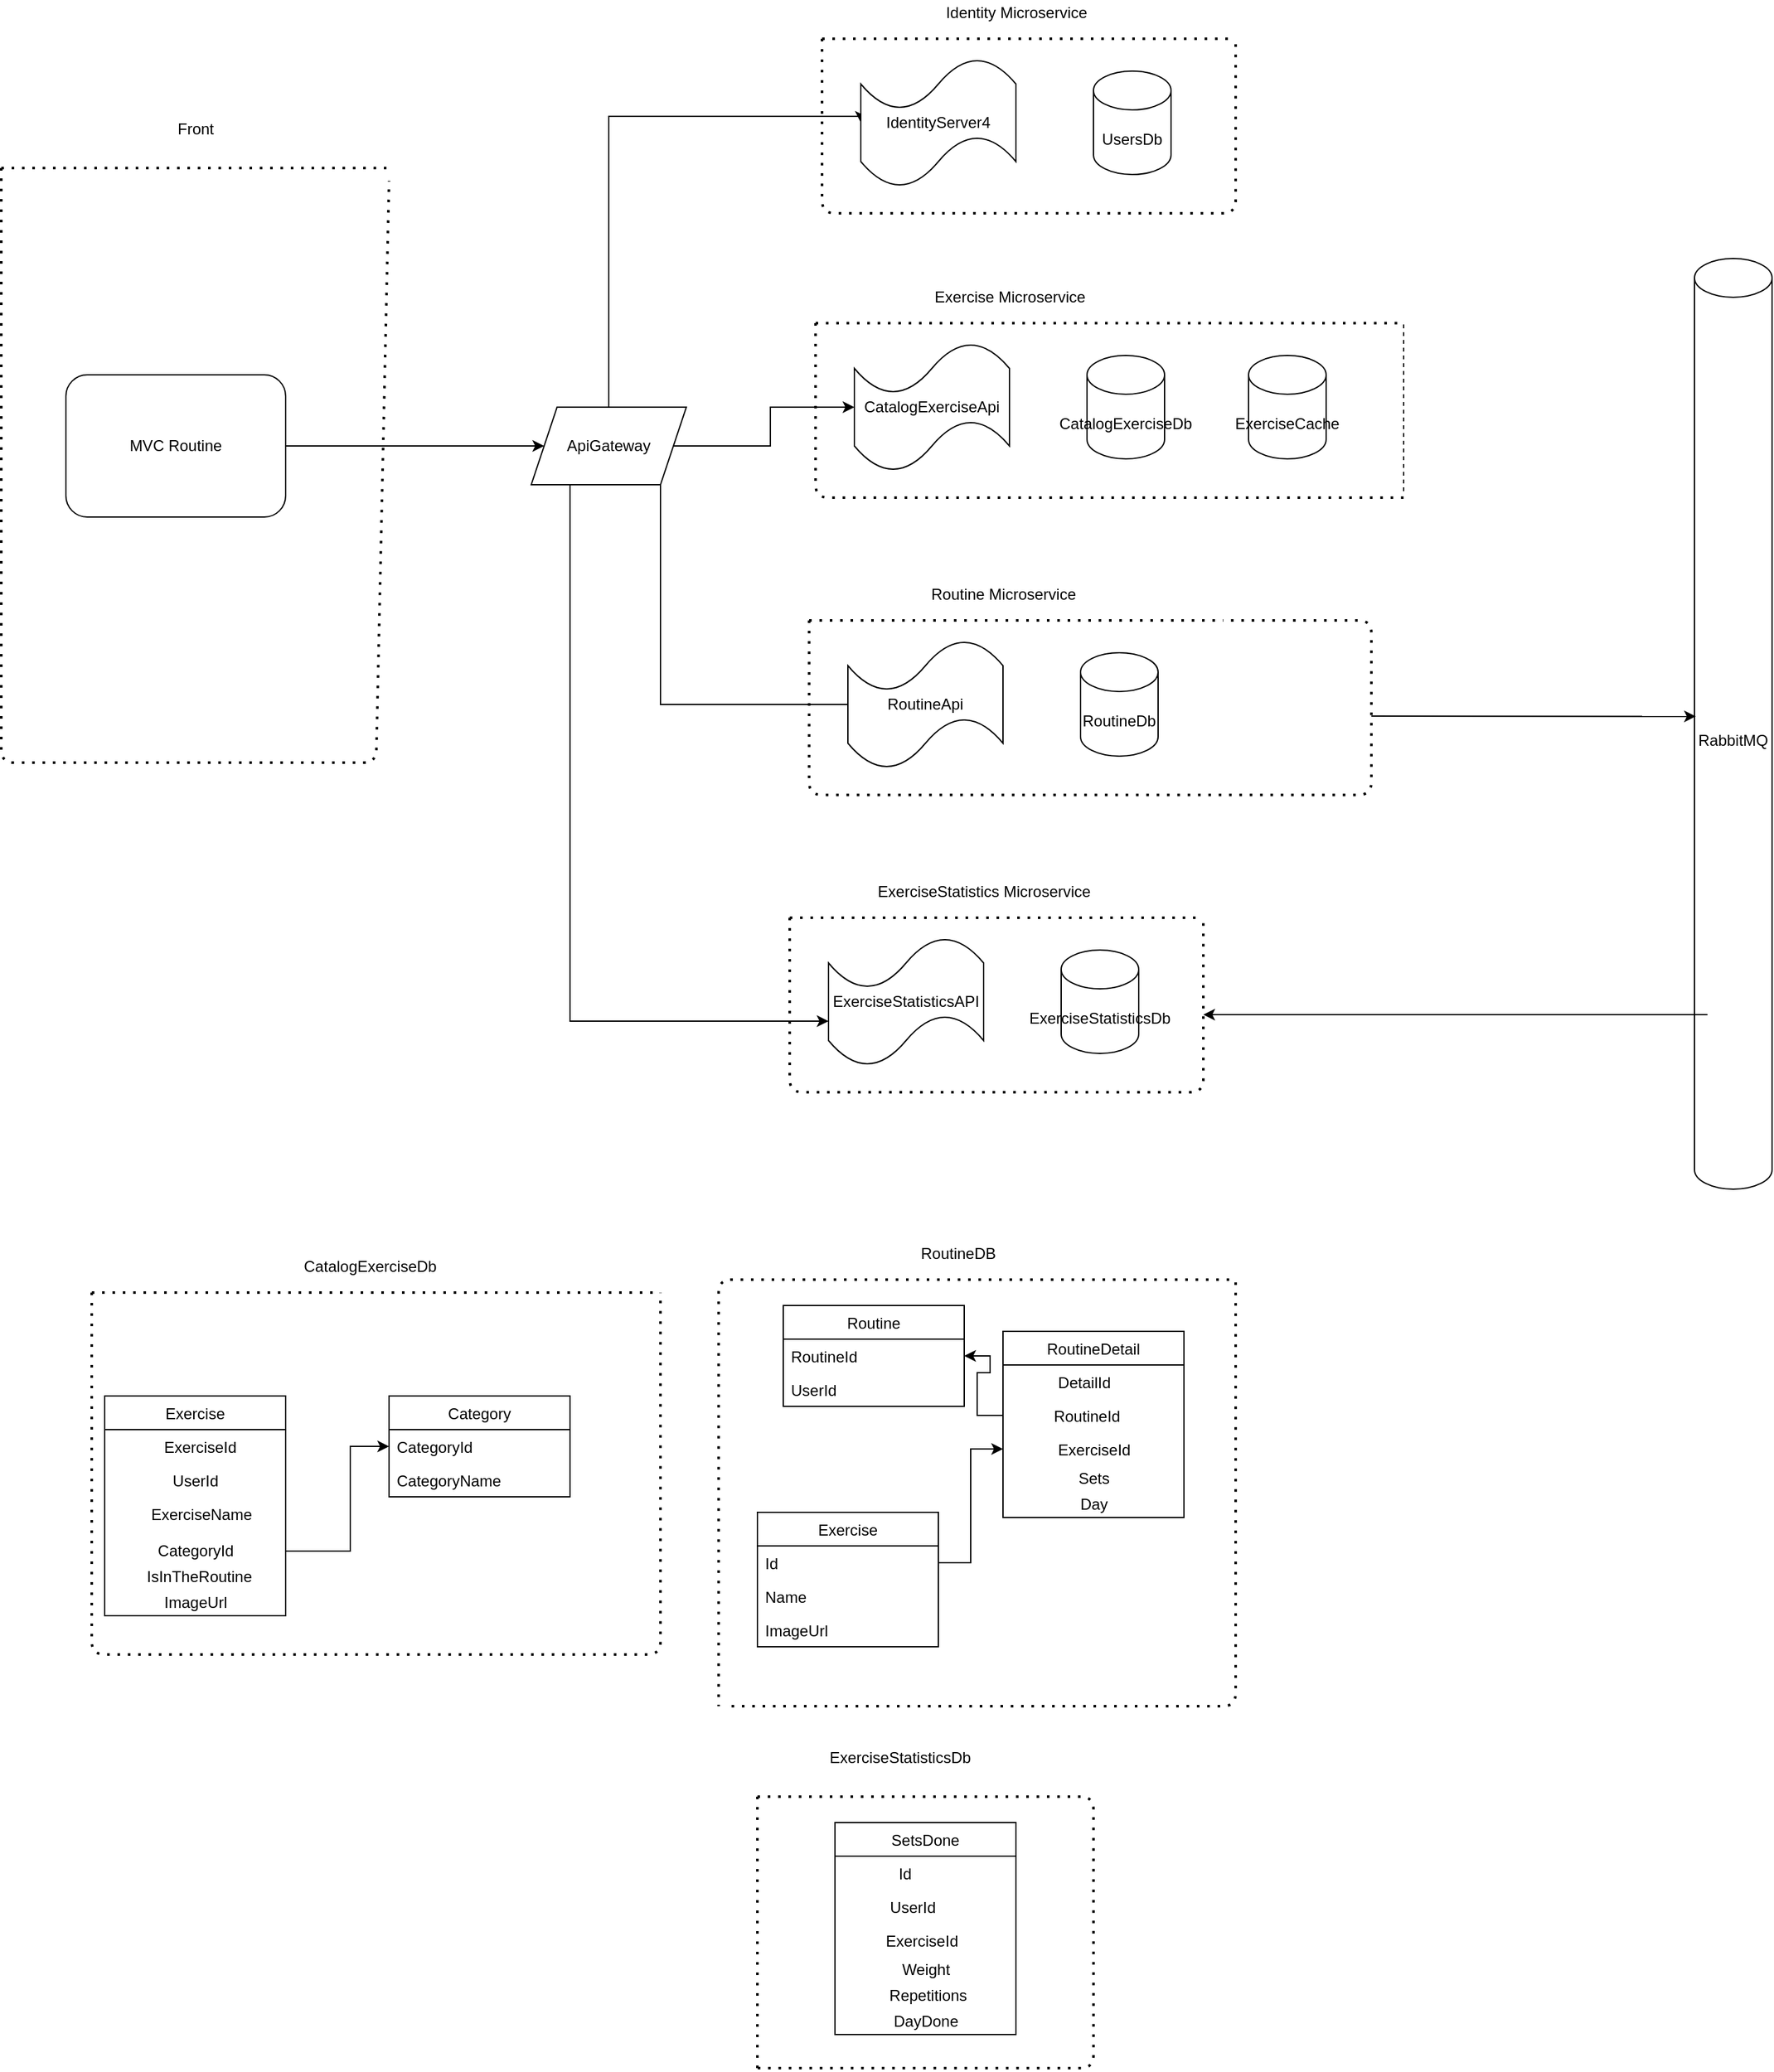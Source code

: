 <mxfile version="14.6.13" type="device"><diagram id="7MGp85kSrFKxWA9OzT8f" name="Page-1"><mxGraphModel dx="1422" dy="-3578" grid="1" gridSize="10" guides="1" tooltips="1" connect="1" arrows="1" fold="1" page="1" pageScale="1" pageWidth="850" pageHeight="1100" math="0" shadow="0"><root><mxCell id="0"/><mxCell id="1" parent="0"/><mxCell id="hsTe8ilRcXff6rFzyYMh-10" style="edgeStyle=orthogonalEdgeStyle;rounded=0;orthogonalLoop=1;jettySize=auto;html=1;entryX=0;entryY=0.5;entryDx=0;entryDy=0;" parent="1" source="hsTe8ilRcXff6rFzyYMh-3" target="hsTe8ilRcXff6rFzyYMh-9" edge="1"><mxGeometry relative="1" as="geometry"/></mxCell><mxCell id="hsTe8ilRcXff6rFzyYMh-3" value="MVC Routine" style="rounded=1;whiteSpace=wrap;html=1;" parent="1" vertex="1"><mxGeometry x="210" y="4720" width="170" height="110" as="geometry"/></mxCell><mxCell id="hsTe8ilRcXff6rFzyYMh-5" value="" style="endArrow=none;dashed=1;html=1;dashPattern=1 3;strokeWidth=2;" parent="1" edge="1"><mxGeometry width="50" height="50" relative="1" as="geometry"><mxPoint x="160" y="4560" as="sourcePoint"/><mxPoint x="460" y="4570" as="targetPoint"/><Array as="points"><mxPoint x="160" y="5020"/><mxPoint x="450" y="5020"/></Array></mxGeometry></mxCell><mxCell id="hsTe8ilRcXff6rFzyYMh-6" value="" style="endArrow=none;dashed=1;html=1;dashPattern=1 3;strokeWidth=2;" parent="1" edge="1"><mxGeometry width="50" height="50" relative="1" as="geometry"><mxPoint x="160" y="4560" as="sourcePoint"/><mxPoint x="460" y="4560" as="targetPoint"/></mxGeometry></mxCell><mxCell id="hsTe8ilRcXff6rFzyYMh-7" value="Front" style="text;html=1;align=center;verticalAlign=middle;resizable=0;points=[];autosize=1;strokeColor=none;" parent="1" vertex="1"><mxGeometry x="290" y="4520" width="40" height="20" as="geometry"/></mxCell><mxCell id="hsTe8ilRcXff6rFzyYMh-68" style="edgeStyle=orthogonalEdgeStyle;rounded=0;orthogonalLoop=1;jettySize=auto;html=1;entryX=0;entryY=0.5;entryDx=0;entryDy=0;entryPerimeter=0;" parent="1" source="hsTe8ilRcXff6rFzyYMh-9" target="hsTe8ilRcXff6rFzyYMh-46" edge="1"><mxGeometry relative="1" as="geometry"><mxPoint x="720" y="4520" as="targetPoint"/><Array as="points"><mxPoint x="630" y="4520"/><mxPoint x="825" y="4520"/></Array></mxGeometry></mxCell><mxCell id="hsTe8ilRcXff6rFzyYMh-69" style="edgeStyle=orthogonalEdgeStyle;rounded=0;orthogonalLoop=1;jettySize=auto;html=1;entryX=0;entryY=0.5;entryDx=0;entryDy=0;entryPerimeter=0;" parent="1" source="hsTe8ilRcXff6rFzyYMh-9" target="hsTe8ilRcXff6rFzyYMh-11" edge="1"><mxGeometry relative="1" as="geometry"/></mxCell><mxCell id="hsTe8ilRcXff6rFzyYMh-71" style="edgeStyle=orthogonalEdgeStyle;rounded=0;orthogonalLoop=1;jettySize=auto;html=1;entryX=0;entryY=0.58;entryDx=0;entryDy=0;entryPerimeter=0;" parent="1" source="hsTe8ilRcXff6rFzyYMh-9" target="hsTe8ilRcXff6rFzyYMh-51" edge="1"><mxGeometry relative="1" as="geometry"><Array as="points"><mxPoint x="670" y="4975"/><mxPoint x="855" y="4975"/></Array></mxGeometry></mxCell><mxCell id="hsTe8ilRcXff6rFzyYMh-73" style="edgeStyle=orthogonalEdgeStyle;rounded=0;orthogonalLoop=1;jettySize=auto;html=1;entryX=0;entryY=0.65;entryDx=0;entryDy=0;entryPerimeter=0;" parent="1" source="hsTe8ilRcXff6rFzyYMh-9" target="hsTe8ilRcXff6rFzyYMh-61" edge="1"><mxGeometry relative="1" as="geometry"><Array as="points"><mxPoint x="600" y="5220"/></Array></mxGeometry></mxCell><mxCell id="hsTe8ilRcXff6rFzyYMh-9" value="ApiGateway" style="shape=parallelogram;perimeter=parallelogramPerimeter;whiteSpace=wrap;html=1;fixedSize=1;" parent="1" vertex="1"><mxGeometry x="570" y="4745" width="120" height="60" as="geometry"/></mxCell><mxCell id="hsTe8ilRcXff6rFzyYMh-11" value="CatalogExerciseApi" style="shape=tape;whiteSpace=wrap;html=1;" parent="1" vertex="1"><mxGeometry x="820" y="4695" width="120" height="100" as="geometry"/></mxCell><mxCell id="hsTe8ilRcXff6rFzyYMh-12" value="CatalogExerciseDb" style="shape=cylinder3;whiteSpace=wrap;html=1;boundedLbl=1;backgroundOutline=1;size=15;" parent="1" vertex="1"><mxGeometry x="1000" y="4705" width="60" height="80" as="geometry"/></mxCell><mxCell id="hsTe8ilRcXff6rFzyYMh-13" value="" style="endArrow=none;dashed=1;html=1;dashPattern=1 3;strokeWidth=2;" parent="1" edge="1"><mxGeometry width="50" height="50" relative="1" as="geometry"><mxPoint x="790" y="4680" as="sourcePoint"/><mxPoint x="1245" y="4815" as="targetPoint"/><Array as="points"><mxPoint x="790" y="4815"/><mxPoint x="1110" y="4815"/></Array></mxGeometry></mxCell><mxCell id="hsTe8ilRcXff6rFzyYMh-14" value="" style="endArrow=none;dashed=1;html=1;dashPattern=1 3;strokeWidth=2;" parent="1" edge="1"><mxGeometry width="50" height="50" relative="1" as="geometry"><mxPoint x="790" y="4680" as="sourcePoint"/><mxPoint x="1245" y="4680" as="targetPoint"/></mxGeometry></mxCell><mxCell id="hsTe8ilRcXff6rFzyYMh-15" value="Exercise Microservice" style="text;html=1;align=center;verticalAlign=middle;resizable=0;points=[];autosize=1;strokeColor=none;" parent="1" vertex="1"><mxGeometry x="875" y="4650" width="130" height="20" as="geometry"/></mxCell><mxCell id="hsTe8ilRcXff6rFzyYMh-46" value="IdentityServer4" style="shape=tape;whiteSpace=wrap;html=1;" parent="1" vertex="1"><mxGeometry x="825" y="4475" width="120" height="100" as="geometry"/></mxCell><mxCell id="hsTe8ilRcXff6rFzyYMh-47" value="UsersDb" style="shape=cylinder3;whiteSpace=wrap;html=1;boundedLbl=1;backgroundOutline=1;size=15;" parent="1" vertex="1"><mxGeometry x="1005" y="4485" width="60" height="80" as="geometry"/></mxCell><mxCell id="hsTe8ilRcXff6rFzyYMh-48" value="" style="endArrow=none;dashed=1;html=1;dashPattern=1 3;strokeWidth=2;" parent="1" edge="1"><mxGeometry width="50" height="50" relative="1" as="geometry"><mxPoint x="795" y="4460" as="sourcePoint"/><mxPoint x="1115" y="4460" as="targetPoint"/><Array as="points"><mxPoint x="795" y="4595"/><mxPoint x="1115" y="4595"/></Array></mxGeometry></mxCell><mxCell id="hsTe8ilRcXff6rFzyYMh-49" value="" style="endArrow=none;dashed=1;html=1;dashPattern=1 3;strokeWidth=2;" parent="1" edge="1"><mxGeometry width="50" height="50" relative="1" as="geometry"><mxPoint x="795" y="4460" as="sourcePoint"/><mxPoint x="1115" y="4460" as="targetPoint"/></mxGeometry></mxCell><mxCell id="hsTe8ilRcXff6rFzyYMh-50" value="Identity Microservice" style="text;html=1;align=center;verticalAlign=middle;resizable=0;points=[];autosize=1;strokeColor=none;" parent="1" vertex="1"><mxGeometry x="885" y="4430" width="120" height="20" as="geometry"/></mxCell><mxCell id="hsTe8ilRcXff6rFzyYMh-51" value="RoutineApi" style="shape=tape;whiteSpace=wrap;html=1;" parent="1" vertex="1"><mxGeometry x="815" y="4925" width="120" height="100" as="geometry"/></mxCell><mxCell id="hsTe8ilRcXff6rFzyYMh-52" value="RoutineDb" style="shape=cylinder3;whiteSpace=wrap;html=1;boundedLbl=1;backgroundOutline=1;size=15;" parent="1" vertex="1"><mxGeometry x="995" y="4935" width="60" height="80" as="geometry"/></mxCell><mxCell id="hsTe8ilRcXff6rFzyYMh-53" value="" style="endArrow=none;dashed=1;html=1;dashPattern=1 3;strokeWidth=2;" parent="1" edge="1"><mxGeometry width="50" height="50" relative="1" as="geometry"><mxPoint x="785" y="4910" as="sourcePoint"/><mxPoint x="1105" y="4910" as="targetPoint"/><Array as="points"><mxPoint x="785" y="5045"/><mxPoint x="1105" y="5045"/><mxPoint x="1220" y="5045"/><mxPoint x="1220" y="4910"/></Array></mxGeometry></mxCell><mxCell id="hsTe8ilRcXff6rFzyYMh-54" value="" style="endArrow=none;dashed=1;html=1;dashPattern=1 3;strokeWidth=2;" parent="1" edge="1"><mxGeometry width="50" height="50" relative="1" as="geometry"><mxPoint x="785" y="4910" as="sourcePoint"/><mxPoint x="1105" y="4910" as="targetPoint"/></mxGeometry></mxCell><mxCell id="hsTe8ilRcXff6rFzyYMh-55" value="Routine Microservice" style="text;html=1;align=center;verticalAlign=middle;resizable=0;points=[];autosize=1;strokeColor=none;" parent="1" vertex="1"><mxGeometry x="870" y="4880" width="130" height="20" as="geometry"/></mxCell><mxCell id="hsTe8ilRcXff6rFzyYMh-61" value="ExerciseStatisticsAPI" style="shape=tape;whiteSpace=wrap;html=1;" parent="1" vertex="1"><mxGeometry x="800" y="5155" width="120" height="100" as="geometry"/></mxCell><mxCell id="hsTe8ilRcXff6rFzyYMh-62" value="ExerciseStatisticsDb" style="shape=cylinder3;whiteSpace=wrap;html=1;boundedLbl=1;backgroundOutline=1;size=15;" parent="1" vertex="1"><mxGeometry x="980" y="5165" width="60" height="80" as="geometry"/></mxCell><mxCell id="hsTe8ilRcXff6rFzyYMh-63" value="" style="endArrow=none;dashed=1;html=1;dashPattern=1 3;strokeWidth=2;" parent="1" edge="1"><mxGeometry width="50" height="50" relative="1" as="geometry"><mxPoint x="770" y="5140" as="sourcePoint"/><mxPoint x="1090" y="5140" as="targetPoint"/><Array as="points"><mxPoint x="770" y="5275"/><mxPoint x="1090" y="5275"/></Array></mxGeometry></mxCell><mxCell id="hsTe8ilRcXff6rFzyYMh-64" value="" style="endArrow=none;dashed=1;html=1;dashPattern=1 3;strokeWidth=2;" parent="1" edge="1"><mxGeometry width="50" height="50" relative="1" as="geometry"><mxPoint x="770" y="5140" as="sourcePoint"/><mxPoint x="1090" y="5140" as="targetPoint"/></mxGeometry></mxCell><mxCell id="hsTe8ilRcXff6rFzyYMh-65" value="ExerciseStatistics Microservice" style="text;html=1;align=center;verticalAlign=middle;resizable=0;points=[];autosize=1;strokeColor=none;" parent="1" vertex="1"><mxGeometry x="830" y="5110" width="180" height="20" as="geometry"/></mxCell><mxCell id="hsTe8ilRcXff6rFzyYMh-66" value="RabbitMQ" style="shape=cylinder3;whiteSpace=wrap;html=1;boundedLbl=1;backgroundOutline=1;size=15;" parent="1" vertex="1"><mxGeometry x="1470" y="4630" width="60" height="720" as="geometry"/></mxCell><mxCell id="hsTe8ilRcXff6rFzyYMh-74" value="Exercise" style="swimlane;fontStyle=0;childLayout=stackLayout;horizontal=1;startSize=26;horizontalStack=0;resizeParent=1;resizeParentMax=0;resizeLast=0;collapsible=1;marginBottom=0;" parent="1" vertex="1"><mxGeometry x="240" y="5510" width="140" height="170" as="geometry"/></mxCell><mxCell id="hsTe8ilRcXff6rFzyYMh-75" value="            ExerciseId" style="text;strokeColor=none;fillColor=none;align=left;verticalAlign=top;spacingLeft=4;spacingRight=4;overflow=hidden;rotatable=0;points=[[0,0.5],[1,0.5]];portConstraint=eastwest;" parent="hsTe8ilRcXff6rFzyYMh-74" vertex="1"><mxGeometry y="26" width="140" height="26" as="geometry"/></mxCell><mxCell id="hsTe8ilRcXff6rFzyYMh-76" value="              UserId" style="text;strokeColor=none;fillColor=none;align=left;verticalAlign=top;spacingLeft=4;spacingRight=4;overflow=hidden;rotatable=0;points=[[0,0.5],[1,0.5]];portConstraint=eastwest;" parent="hsTe8ilRcXff6rFzyYMh-74" vertex="1"><mxGeometry y="52" width="140" height="26" as="geometry"/></mxCell><mxCell id="hsTe8ilRcXff6rFzyYMh-77" value="         ExerciseName&#10;&#10;" style="text;strokeColor=none;fillColor=none;align=left;verticalAlign=top;spacingLeft=4;spacingRight=4;overflow=hidden;rotatable=0;points=[[0,0.5],[1,0.5]];portConstraint=eastwest;" parent="hsTe8ilRcXff6rFzyYMh-74" vertex="1"><mxGeometry y="78" width="140" height="32" as="geometry"/></mxCell><mxCell id="hsTe8ilRcXff6rFzyYMh-78" value="CategoryId" style="text;html=1;align=center;verticalAlign=middle;resizable=0;points=[];autosize=1;strokeColor=none;" parent="hsTe8ilRcXff6rFzyYMh-74" vertex="1"><mxGeometry y="110" width="140" height="20" as="geometry"/></mxCell><mxCell id="hsTe8ilRcXff6rFzyYMh-84" value="&amp;nbsp; IsInTheRoutine" style="text;html=1;strokeColor=none;fillColor=none;align=center;verticalAlign=middle;whiteSpace=wrap;rounded=0;" parent="hsTe8ilRcXff6rFzyYMh-74" vertex="1"><mxGeometry y="130" width="140" height="20" as="geometry"/></mxCell><mxCell id="hsTe8ilRcXff6rFzyYMh-119" value="ImageUrl" style="text;html=1;align=center;verticalAlign=middle;resizable=0;points=[];autosize=1;strokeColor=none;" parent="hsTe8ilRcXff6rFzyYMh-74" vertex="1"><mxGeometry y="150" width="140" height="20" as="geometry"/></mxCell><mxCell id="hsTe8ilRcXff6rFzyYMh-83" style="edgeStyle=orthogonalEdgeStyle;rounded=0;orthogonalLoop=1;jettySize=auto;html=1;entryX=0;entryY=0.5;entryDx=0;entryDy=0;" parent="1" source="hsTe8ilRcXff6rFzyYMh-78" target="hsTe8ilRcXff6rFzyYMh-80" edge="1"><mxGeometry relative="1" as="geometry"><Array as="points"><mxPoint x="430" y="5630"/><mxPoint x="430" y="5549"/></Array></mxGeometry></mxCell><mxCell id="hsTe8ilRcXff6rFzyYMh-79" value="Category" style="swimlane;fontStyle=0;childLayout=stackLayout;horizontal=1;startSize=26;horizontalStack=0;resizeParent=1;resizeParentMax=0;resizeLast=0;collapsible=1;marginBottom=0;" parent="1" vertex="1"><mxGeometry x="460" y="5510" width="140" height="78" as="geometry"><mxRectangle x="340" y="5440" width="80" height="26" as="alternateBounds"/></mxGeometry></mxCell><mxCell id="hsTe8ilRcXff6rFzyYMh-80" value="CategoryId" style="text;strokeColor=none;fillColor=none;align=left;verticalAlign=top;spacingLeft=4;spacingRight=4;overflow=hidden;rotatable=0;points=[[0,0.5],[1,0.5]];portConstraint=eastwest;" parent="hsTe8ilRcXff6rFzyYMh-79" vertex="1"><mxGeometry y="26" width="140" height="26" as="geometry"/></mxCell><mxCell id="hsTe8ilRcXff6rFzyYMh-81" value="CategoryName" style="text;strokeColor=none;fillColor=none;align=left;verticalAlign=top;spacingLeft=4;spacingRight=4;overflow=hidden;rotatable=0;points=[[0,0.5],[1,0.5]];portConstraint=eastwest;" parent="hsTe8ilRcXff6rFzyYMh-79" vertex="1"><mxGeometry y="52" width="140" height="26" as="geometry"/></mxCell><mxCell id="hsTe8ilRcXff6rFzyYMh-94" value="" style="endArrow=none;dashed=1;html=1;dashPattern=1 3;strokeWidth=2;" parent="1" edge="1"><mxGeometry width="50" height="50" relative="1" as="geometry"><mxPoint x="230" y="5430" as="sourcePoint"/><mxPoint x="670" y="5430" as="targetPoint"/><Array as="points"><mxPoint x="230" y="5710"/><mxPoint x="670" y="5710"/></Array></mxGeometry></mxCell><mxCell id="hsTe8ilRcXff6rFzyYMh-95" value="" style="endArrow=none;dashed=1;html=1;dashPattern=1 3;strokeWidth=2;" parent="1" edge="1"><mxGeometry width="50" height="50" relative="1" as="geometry"><mxPoint x="230" y="5430" as="sourcePoint"/><mxPoint x="670" y="5430" as="targetPoint"/></mxGeometry></mxCell><mxCell id="hsTe8ilRcXff6rFzyYMh-96" value="CatalogExerciseDb" style="text;html=1;align=center;verticalAlign=middle;resizable=0;points=[];autosize=1;strokeColor=none;" parent="1" vertex="1"><mxGeometry x="385" y="5400" width="120" height="20" as="geometry"/></mxCell><mxCell id="hsTe8ilRcXff6rFzyYMh-97" value="RoutineDB" style="text;html=1;align=center;verticalAlign=middle;resizable=0;points=[];autosize=1;strokeColor=none;" parent="1" vertex="1"><mxGeometry x="865" y="5390" width="70" height="20" as="geometry"/></mxCell><mxCell id="hsTe8ilRcXff6rFzyYMh-98" value="Routine" style="swimlane;fontStyle=0;childLayout=stackLayout;horizontal=1;startSize=26;horizontalStack=0;resizeParent=1;resizeParentMax=0;resizeLast=0;collapsible=1;marginBottom=0;" parent="1" vertex="1"><mxGeometry x="765" y="5440" width="140" height="78" as="geometry"/></mxCell><mxCell id="hsTe8ilRcXff6rFzyYMh-99" value="RoutineId" style="text;strokeColor=none;fillColor=none;align=left;verticalAlign=top;spacingLeft=4;spacingRight=4;overflow=hidden;rotatable=0;points=[[0,0.5],[1,0.5]];portConstraint=eastwest;" parent="hsTe8ilRcXff6rFzyYMh-98" vertex="1"><mxGeometry y="26" width="140" height="26" as="geometry"/></mxCell><mxCell id="hsTe8ilRcXff6rFzyYMh-100" value="UserId" style="text;strokeColor=none;fillColor=none;align=left;verticalAlign=top;spacingLeft=4;spacingRight=4;overflow=hidden;rotatable=0;points=[[0,0.5],[1,0.5]];portConstraint=eastwest;" parent="hsTe8ilRcXff6rFzyYMh-98" vertex="1"><mxGeometry y="52" width="140" height="26" as="geometry"/></mxCell><mxCell id="hsTe8ilRcXff6rFzyYMh-102" value="RoutineDetail" style="swimlane;fontStyle=0;childLayout=stackLayout;horizontal=1;startSize=26;horizontalStack=0;resizeParent=1;resizeParentMax=0;resizeLast=0;collapsible=1;marginBottom=0;" parent="1" vertex="1"><mxGeometry x="935" y="5460" width="140" height="144" as="geometry"/></mxCell><mxCell id="hsTe8ilRcXff6rFzyYMh-103" value="           DetailId" style="text;strokeColor=none;fillColor=none;align=left;verticalAlign=top;spacingLeft=4;spacingRight=4;overflow=hidden;rotatable=0;points=[[0,0.5],[1,0.5]];portConstraint=eastwest;" parent="hsTe8ilRcXff6rFzyYMh-102" vertex="1"><mxGeometry y="26" width="140" height="26" as="geometry"/></mxCell><mxCell id="hsTe8ilRcXff6rFzyYMh-104" value="          RoutineId" style="text;strokeColor=none;fillColor=none;align=left;verticalAlign=top;spacingLeft=4;spacingRight=4;overflow=hidden;rotatable=0;points=[[0,0.5],[1,0.5]];portConstraint=eastwest;" parent="hsTe8ilRcXff6rFzyYMh-102" vertex="1"><mxGeometry y="52" width="140" height="26" as="geometry"/></mxCell><mxCell id="hsTe8ilRcXff6rFzyYMh-105" value="           ExerciseId" style="text;strokeColor=none;fillColor=none;align=left;verticalAlign=top;spacingLeft=4;spacingRight=4;overflow=hidden;rotatable=0;points=[[0,0.5],[1,0.5]];portConstraint=eastwest;" parent="hsTe8ilRcXff6rFzyYMh-102" vertex="1"><mxGeometry y="78" width="140" height="26" as="geometry"/></mxCell><mxCell id="hsTe8ilRcXff6rFzyYMh-106" value="Sets" style="text;html=1;align=center;verticalAlign=middle;resizable=0;points=[];autosize=1;strokeColor=none;" parent="hsTe8ilRcXff6rFzyYMh-102" vertex="1"><mxGeometry y="104" width="140" height="20" as="geometry"/></mxCell><mxCell id="hsTe8ilRcXff6rFzyYMh-107" value="Day" style="text;html=1;align=center;verticalAlign=middle;resizable=0;points=[];autosize=1;strokeColor=none;" parent="hsTe8ilRcXff6rFzyYMh-102" vertex="1"><mxGeometry y="124" width="140" height="20" as="geometry"/></mxCell><mxCell id="hsTe8ilRcXff6rFzyYMh-108" style="edgeStyle=orthogonalEdgeStyle;rounded=0;orthogonalLoop=1;jettySize=auto;html=1;entryX=1;entryY=0.5;entryDx=0;entryDy=0;" parent="1" source="hsTe8ilRcXff6rFzyYMh-104" target="hsTe8ilRcXff6rFzyYMh-99" edge="1"><mxGeometry relative="1" as="geometry"/></mxCell><mxCell id="hsTe8ilRcXff6rFzyYMh-109" value="" style="endArrow=none;dashed=1;html=1;dashPattern=1 3;strokeWidth=2;" parent="1" edge="1"><mxGeometry width="50" height="50" relative="1" as="geometry"><mxPoint x="1110" y="5420" as="sourcePoint"/><mxPoint x="715" y="5750" as="targetPoint"/><Array as="points"><mxPoint x="715" y="5420"/></Array></mxGeometry></mxCell><mxCell id="hsTe8ilRcXff6rFzyYMh-110" value="" style="endArrow=none;dashed=1;html=1;dashPattern=1 3;strokeWidth=2;" parent="1" edge="1"><mxGeometry width="50" height="50" relative="1" as="geometry"><mxPoint x="725" y="5750" as="sourcePoint"/><mxPoint x="1115" y="5420" as="targetPoint"/><Array as="points"><mxPoint x="1115" y="5750"/></Array></mxGeometry></mxCell><mxCell id="hsTe8ilRcXff6rFzyYMh-115" value="Exercise" style="swimlane;fontStyle=0;childLayout=stackLayout;horizontal=1;startSize=26;horizontalStack=0;resizeParent=1;resizeParentMax=0;resizeLast=0;collapsible=1;marginBottom=0;" parent="1" vertex="1"><mxGeometry x="745" y="5600" width="140" height="104" as="geometry"/></mxCell><mxCell id="hsTe8ilRcXff6rFzyYMh-116" value="Id" style="text;strokeColor=none;fillColor=none;align=left;verticalAlign=top;spacingLeft=4;spacingRight=4;overflow=hidden;rotatable=0;points=[[0,0.5],[1,0.5]];portConstraint=eastwest;" parent="hsTe8ilRcXff6rFzyYMh-115" vertex="1"><mxGeometry y="26" width="140" height="26" as="geometry"/></mxCell><mxCell id="hsTe8ilRcXff6rFzyYMh-117" value="Name" style="text;strokeColor=none;fillColor=none;align=left;verticalAlign=top;spacingLeft=4;spacingRight=4;overflow=hidden;rotatable=0;points=[[0,0.5],[1,0.5]];portConstraint=eastwest;" parent="hsTe8ilRcXff6rFzyYMh-115" vertex="1"><mxGeometry y="52" width="140" height="26" as="geometry"/></mxCell><mxCell id="hsTe8ilRcXff6rFzyYMh-118" value="ImageUrl" style="text;strokeColor=none;fillColor=none;align=left;verticalAlign=top;spacingLeft=4;spacingRight=4;overflow=hidden;rotatable=0;points=[[0,0.5],[1,0.5]];portConstraint=eastwest;" parent="hsTe8ilRcXff6rFzyYMh-115" vertex="1"><mxGeometry y="78" width="140" height="26" as="geometry"/></mxCell><mxCell id="hsTe8ilRcXff6rFzyYMh-120" style="edgeStyle=orthogonalEdgeStyle;rounded=0;orthogonalLoop=1;jettySize=auto;html=1;" parent="1" source="hsTe8ilRcXff6rFzyYMh-116" target="hsTe8ilRcXff6rFzyYMh-105" edge="1"><mxGeometry relative="1" as="geometry"/></mxCell><mxCell id="hsTe8ilRcXff6rFzyYMh-139" value="SetsDone" style="swimlane;fontStyle=0;childLayout=stackLayout;horizontal=1;startSize=26;horizontalStack=0;resizeParent=1;resizeParentMax=0;resizeLast=0;collapsible=1;marginBottom=0;" parent="1" vertex="1"><mxGeometry x="805" y="5840" width="140" height="164" as="geometry"/></mxCell><mxCell id="hsTe8ilRcXff6rFzyYMh-140" value="             Id" style="text;strokeColor=none;fillColor=none;align=left;verticalAlign=top;spacingLeft=4;spacingRight=4;overflow=hidden;rotatable=0;points=[[0,0.5],[1,0.5]];portConstraint=eastwest;" parent="hsTe8ilRcXff6rFzyYMh-139" vertex="1"><mxGeometry y="26" width="140" height="26" as="geometry"/></mxCell><mxCell id="hsTe8ilRcXff6rFzyYMh-141" value="           UserId" style="text;strokeColor=none;fillColor=none;align=left;verticalAlign=top;spacingLeft=4;spacingRight=4;overflow=hidden;rotatable=0;points=[[0,0.5],[1,0.5]];portConstraint=eastwest;" parent="hsTe8ilRcXff6rFzyYMh-139" vertex="1"><mxGeometry y="52" width="140" height="26" as="geometry"/></mxCell><mxCell id="hsTe8ilRcXff6rFzyYMh-142" value="          ExerciseId" style="text;strokeColor=none;fillColor=none;align=left;verticalAlign=top;spacingLeft=4;spacingRight=4;overflow=hidden;rotatable=0;points=[[0,0.5],[1,0.5]];portConstraint=eastwest;" parent="hsTe8ilRcXff6rFzyYMh-139" vertex="1"><mxGeometry y="78" width="140" height="26" as="geometry"/></mxCell><mxCell id="hsTe8ilRcXff6rFzyYMh-143" value="Weight" style="text;html=1;align=center;verticalAlign=middle;resizable=0;points=[];autosize=1;strokeColor=none;" parent="hsTe8ilRcXff6rFzyYMh-139" vertex="1"><mxGeometry y="104" width="140" height="20" as="geometry"/></mxCell><mxCell id="hsTe8ilRcXff6rFzyYMh-144" value="&lt;span style=&quot;text-align: left&quot;&gt;&amp;nbsp;Repetitions&lt;/span&gt;" style="text;html=1;align=center;verticalAlign=middle;resizable=0;points=[];autosize=1;strokeColor=none;" parent="hsTe8ilRcXff6rFzyYMh-139" vertex="1"><mxGeometry y="124" width="140" height="20" as="geometry"/></mxCell><mxCell id="hsTe8ilRcXff6rFzyYMh-145" value="DayDone" style="text;html=1;align=center;verticalAlign=middle;resizable=0;points=[];autosize=1;strokeColor=none;" parent="hsTe8ilRcXff6rFzyYMh-139" vertex="1"><mxGeometry y="144" width="140" height="20" as="geometry"/></mxCell><mxCell id="hsTe8ilRcXff6rFzyYMh-146" value="ExerciseStatisticsDb" style="text;html=1;align=center;verticalAlign=middle;resizable=0;points=[];autosize=1;strokeColor=none;" parent="1" vertex="1"><mxGeometry x="795" y="5780" width="120" height="20" as="geometry"/></mxCell><mxCell id="hsTe8ilRcXff6rFzyYMh-147" value="" style="endArrow=none;dashed=1;html=1;dashPattern=1 3;strokeWidth=2;" parent="1" edge="1"><mxGeometry width="50" height="50" relative="1" as="geometry"><mxPoint x="745" y="5820" as="sourcePoint"/><mxPoint x="745" y="6030" as="targetPoint"/><Array as="points"><mxPoint x="1005" y="5820"/><mxPoint x="1005" y="6030"/></Array></mxGeometry></mxCell><mxCell id="hsTe8ilRcXff6rFzyYMh-148" value="" style="endArrow=none;dashed=1;html=1;dashPattern=1 3;strokeWidth=2;" parent="1" edge="1"><mxGeometry width="50" height="50" relative="1" as="geometry"><mxPoint x="745" y="6030" as="sourcePoint"/><mxPoint x="745" y="5820" as="targetPoint"/></mxGeometry></mxCell><mxCell id="idyPdMStc7TGj9YSK_Hf-1" value="ExerciseCache" style="shape=cylinder3;whiteSpace=wrap;html=1;boundedLbl=1;backgroundOutline=1;size=15;" parent="1" vertex="1"><mxGeometry x="1125" y="4705" width="60" height="80" as="geometry"/></mxCell><mxCell id="idyPdMStc7TGj9YSK_Hf-2" value="" style="endArrow=none;dashed=1;html=1;" parent="1" edge="1"><mxGeometry width="50" height="50" relative="1" as="geometry"><mxPoint x="1245" y="4810" as="sourcePoint"/><mxPoint x="1245" y="4680" as="targetPoint"/></mxGeometry></mxCell><mxCell id="D7-goGPYlOJd1zHgslr5-1" value="" style="endArrow=classic;html=1;entryX=0.017;entryY=0.492;entryDx=0;entryDy=0;entryPerimeter=0;" edge="1" parent="1" target="hsTe8ilRcXff6rFzyYMh-66"><mxGeometry width="50" height="50" relative="1" as="geometry"><mxPoint x="1220" y="4984" as="sourcePoint"/><mxPoint x="1155" y="4935" as="targetPoint"/></mxGeometry></mxCell><mxCell id="D7-goGPYlOJd1zHgslr5-2" value="" style="endArrow=classic;html=1;" edge="1" parent="1"><mxGeometry width="50" height="50" relative="1" as="geometry"><mxPoint x="1480" y="5215" as="sourcePoint"/><mxPoint x="1090" y="5215" as="targetPoint"/></mxGeometry></mxCell></root></mxGraphModel></diagram></mxfile>